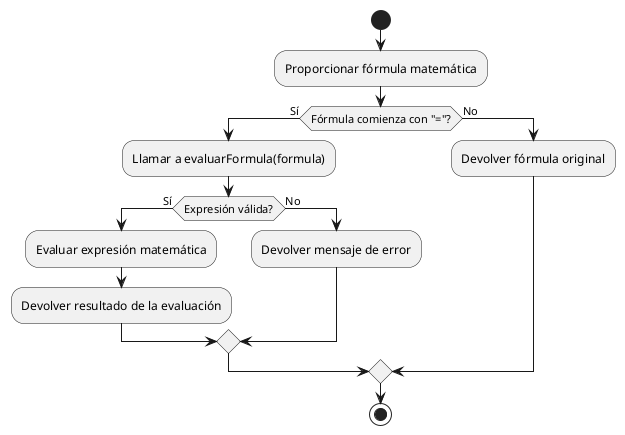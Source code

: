 @startuml
start
:Proporcionar fórmula matemática;
if (Fórmula comienza con "="?) then (Sí)
  :Llamar a evaluarFormula(formula);
  if (Expresión válida?) then (Sí)
    :Evaluar expresión matemática;
    :Devolver resultado de la evaluación;
  else (No)
    :Devolver mensaje de error;
  endif
else (No)
  :Devolver fórmula original;
endif
stop
@enduml
